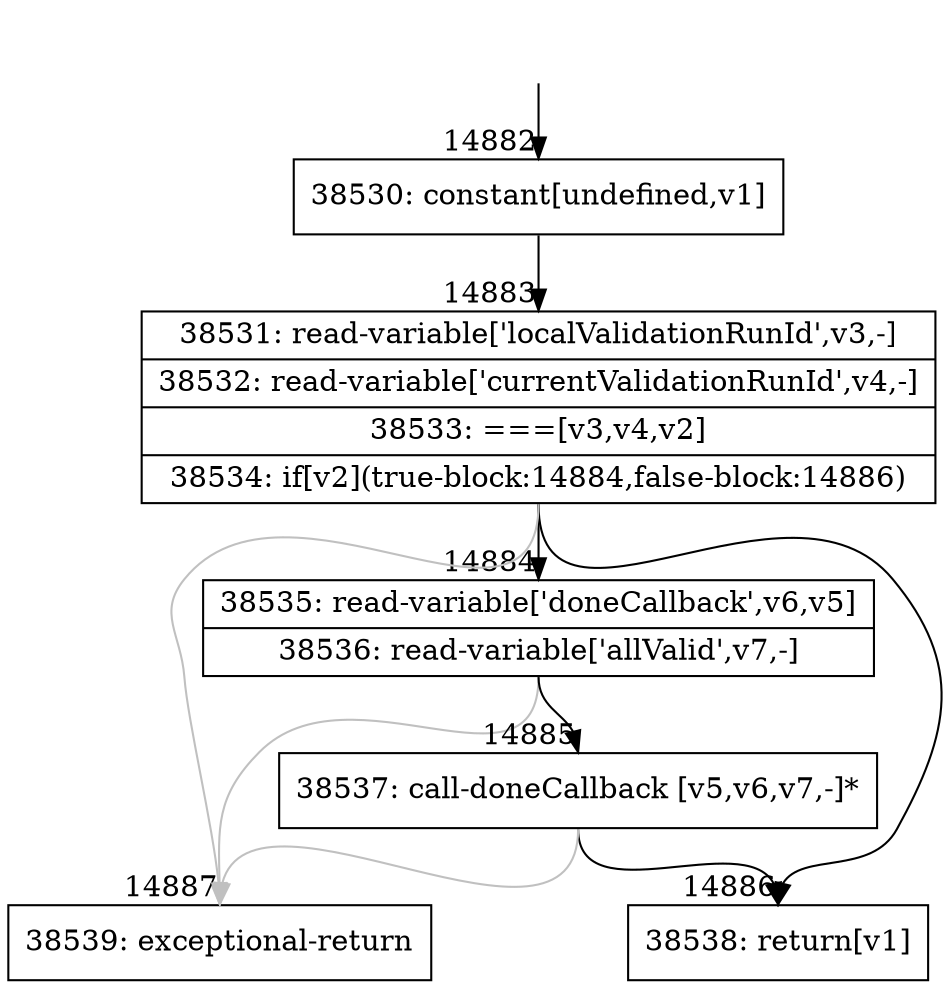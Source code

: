 digraph {
rankdir="TD"
BB_entry1198[shape=none,label=""];
BB_entry1198 -> BB14882 [tailport=s, headport=n, headlabel="    14882"]
BB14882 [shape=record label="{38530: constant[undefined,v1]}" ] 
BB14882 -> BB14883 [tailport=s, headport=n, headlabel="      14883"]
BB14883 [shape=record label="{38531: read-variable['localValidationRunId',v3,-]|38532: read-variable['currentValidationRunId',v4,-]|38533: ===[v3,v4,v2]|38534: if[v2](true-block:14884,false-block:14886)}" ] 
BB14883 -> BB14884 [tailport=s, headport=n, headlabel="      14884"]
BB14883 -> BB14886 [tailport=s, headport=n, headlabel="      14886"]
BB14883 -> BB14887 [tailport=s, headport=n, color=gray, headlabel="      14887"]
BB14884 [shape=record label="{38535: read-variable['doneCallback',v6,v5]|38536: read-variable['allValid',v7,-]}" ] 
BB14884 -> BB14885 [tailport=s, headport=n, headlabel="      14885"]
BB14884 -> BB14887 [tailport=s, headport=n, color=gray]
BB14885 [shape=record label="{38537: call-doneCallback [v5,v6,v7,-]*}" ] 
BB14885 -> BB14886 [tailport=s, headport=n]
BB14885 -> BB14887 [tailport=s, headport=n, color=gray]
BB14886 [shape=record label="{38538: return[v1]}" ] 
BB14887 [shape=record label="{38539: exceptional-return}" ] 
//#$~ 24965
}
